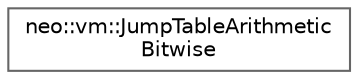 digraph "Graphical Class Hierarchy"
{
 // LATEX_PDF_SIZE
  bgcolor="transparent";
  edge [fontname=Helvetica,fontsize=10,labelfontname=Helvetica,labelfontsize=10];
  node [fontname=Helvetica,fontsize=10,shape=box,height=0.2,width=0.4];
  rankdir="LR";
  Node0 [id="Node000000",label="neo::vm::JumpTableArithmetic\lBitwise",height=0.2,width=0.4,color="grey40", fillcolor="white", style="filled",URL="$classneo_1_1vm_1_1_jump_table_arithmetic_bitwise.html",tooltip="Bitwise arithmetic-related opcode handlers for the JumpTable."];
}
